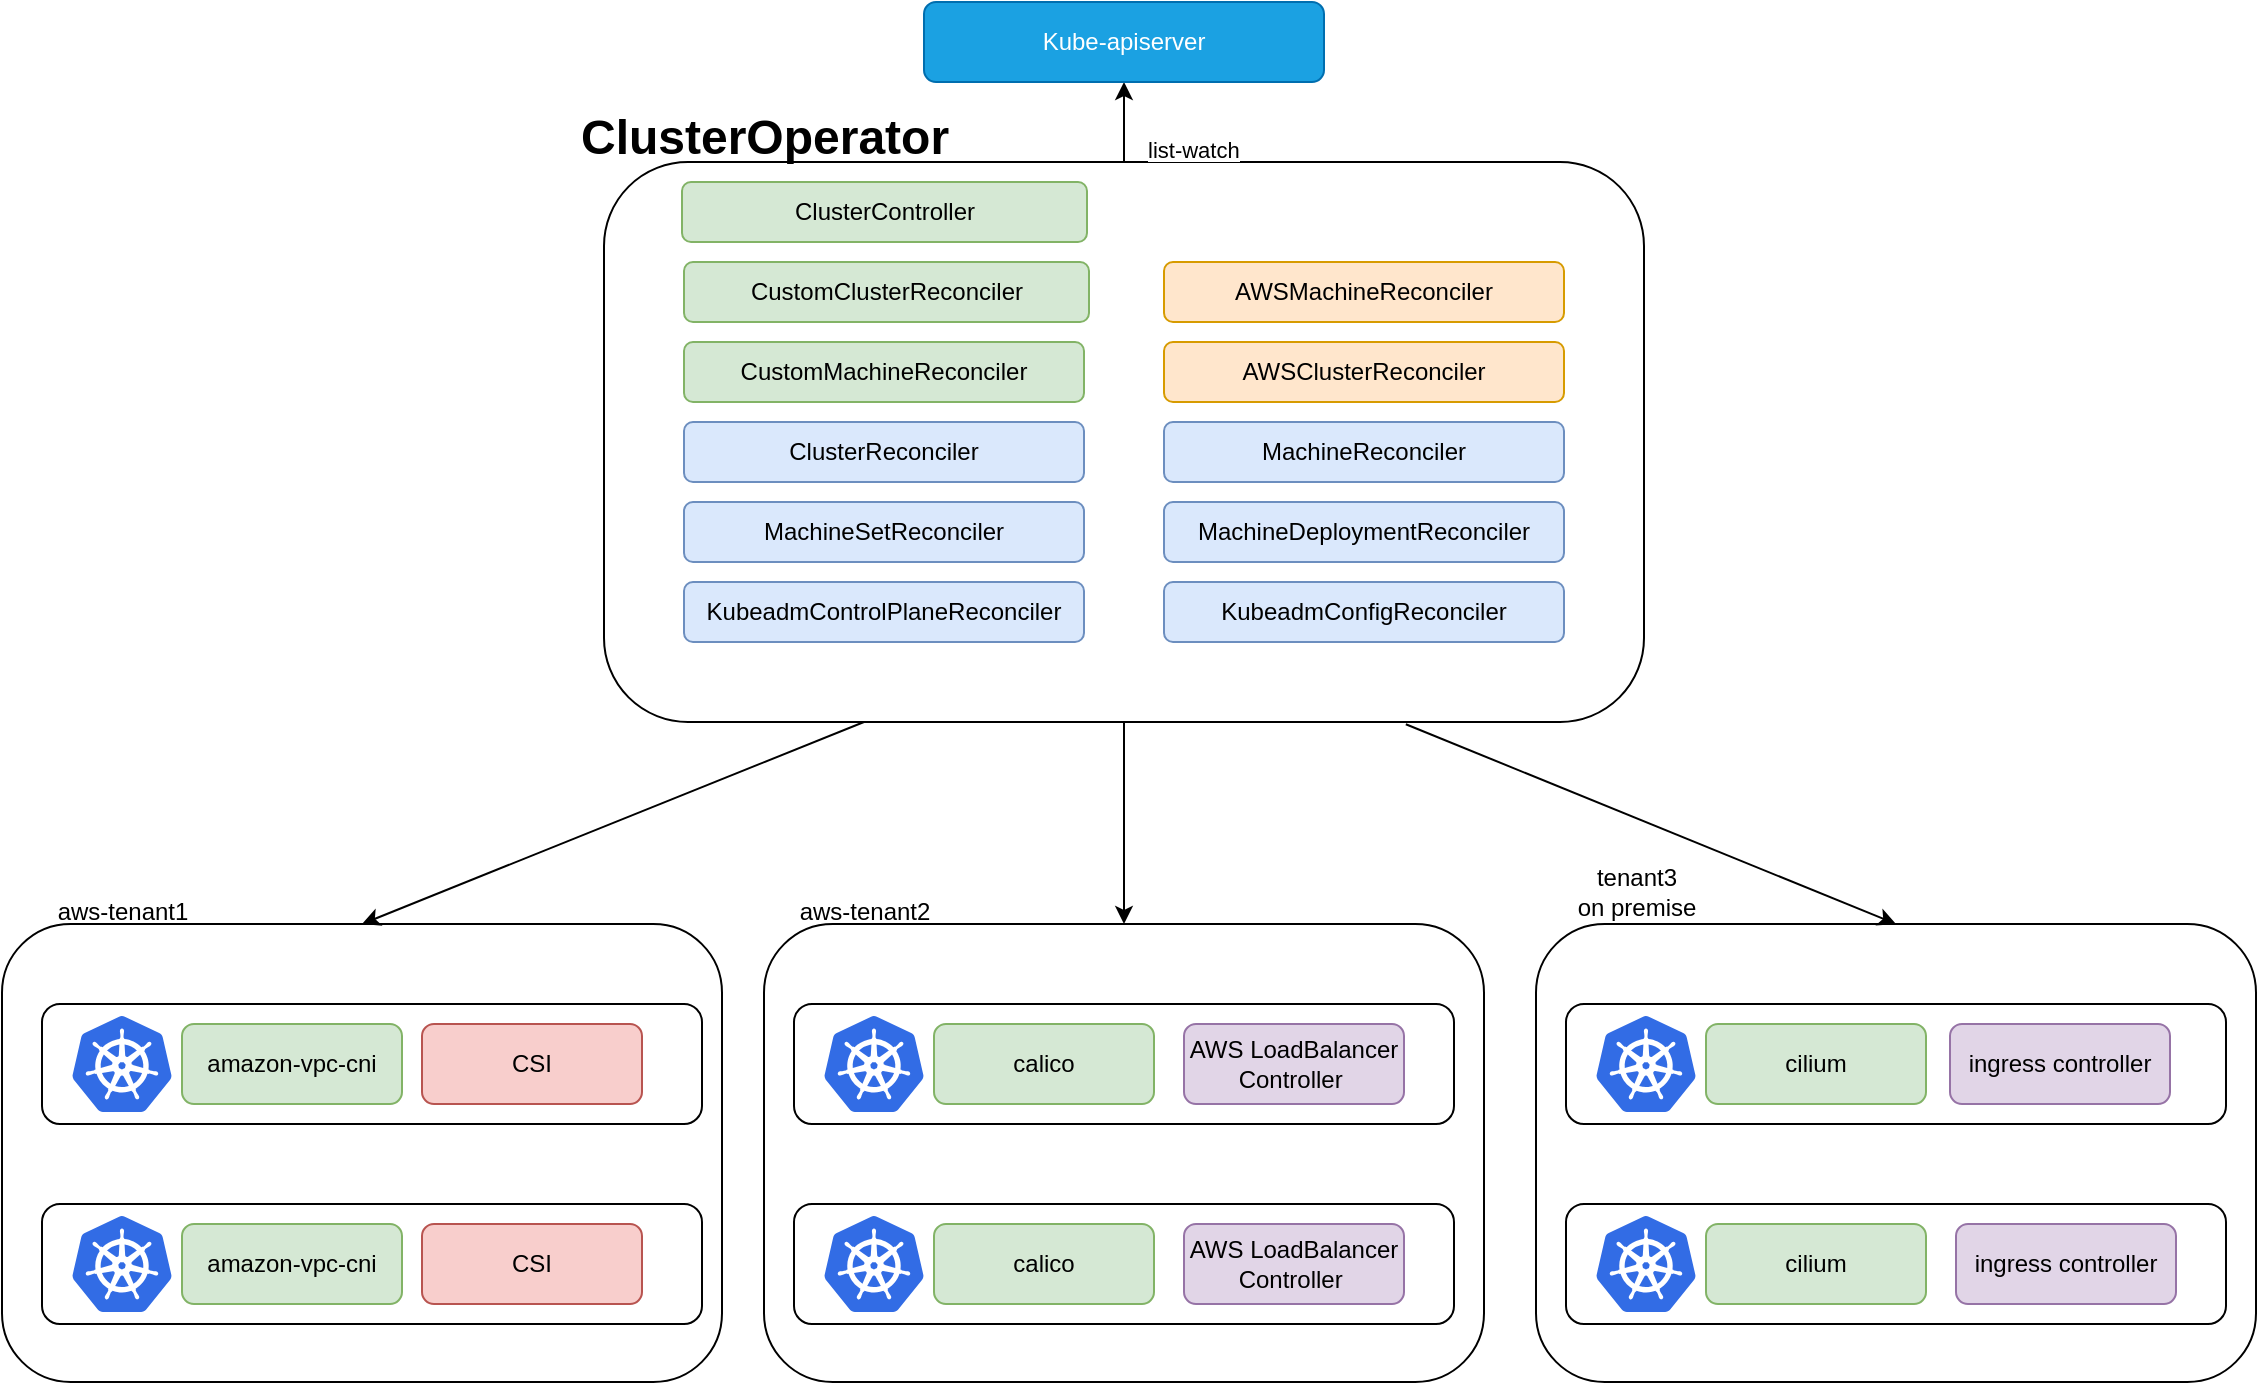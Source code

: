 <mxfile>
    <diagram id="Sjcj8bSLyZNPT32zqP8O" name="第 1 页">
        <mxGraphModel dx="1857" dy="1864" grid="1" gridSize="10" guides="1" tooltips="1" connect="1" arrows="1" fold="1" page="1" pageScale="1" pageWidth="827" pageHeight="1169" background="#ffffff" math="0" shadow="0">
            <root>
                <mxCell id="0"/>
                <mxCell id="1" parent="0"/>
                <mxCell id="shFq5MFTJ-geM8hRrxv9-6" value="" style="edgeStyle=orthogonalEdgeStyle;rounded=0;orthogonalLoop=1;jettySize=auto;html=1;" parent="1" source="dNrnp_x8zZgdl8JvFwpS-2" target="dNrnp_x8zZgdl8JvFwpS-3" edge="1">
                    <mxGeometry x="0.143" y="-10" relative="1" as="geometry">
                        <mxPoint as="offset"/>
                    </mxGeometry>
                </mxCell>
                <mxCell id="dNrnp_x8zZgdl8JvFwpS-2" value="" style="rounded=1;whiteSpace=wrap;html=1;fillStyle=hatch;movable=1;resizable=1;rotatable=1;deletable=1;editable=1;connectable=1;" parent="1" vertex="1">
                    <mxGeometry x="160" y="-10" width="520" height="280" as="geometry"/>
                </mxCell>
                <mxCell id="dNrnp_x8zZgdl8JvFwpS-3" value="Kube-apiserver" style="rounded=1;whiteSpace=wrap;html=1;fillColor=#1ba1e2;strokeColor=#006EAF;fontColor=#ffffff;" parent="1" vertex="1">
                    <mxGeometry x="320" y="-90" width="200" height="40" as="geometry"/>
                </mxCell>
                <mxCell id="dNrnp_x8zZgdl8JvFwpS-5" value="ClusterReconciler" style="rounded=1;whiteSpace=wrap;html=1;fillColor=#dae8fc;strokeColor=#6c8ebf;movable=0;resizable=0;rotatable=0;deletable=0;editable=0;connectable=0;" parent="1" vertex="1">
                    <mxGeometry x="200" y="120" width="200" height="30" as="geometry"/>
                </mxCell>
                <mxCell id="dNrnp_x8zZgdl8JvFwpS-7" value="" style="rounded=1;whiteSpace=wrap;html=1;" parent="1" vertex="1">
                    <mxGeometry x="-141" y="371" width="360" height="229" as="geometry"/>
                </mxCell>
                <mxCell id="dNrnp_x8zZgdl8JvFwpS-8" value="" style="rounded=1;whiteSpace=wrap;html=1;" parent="1" vertex="1">
                    <mxGeometry x="-121" y="411" width="330" height="60" as="geometry"/>
                </mxCell>
                <mxCell id="dNrnp_x8zZgdl8JvFwpS-9" value="" style="rounded=1;whiteSpace=wrap;html=1;" parent="1" vertex="1">
                    <mxGeometry x="-121" y="511" width="330" height="60" as="geometry"/>
                </mxCell>
                <mxCell id="dNrnp_x8zZgdl8JvFwpS-10" value="amazon-vpc-cni" style="rounded=1;whiteSpace=wrap;html=1;fillColor=#d5e8d4;strokeColor=#82b366;" parent="1" vertex="1">
                    <mxGeometry x="-51" y="421" width="110" height="40" as="geometry"/>
                </mxCell>
                <mxCell id="dNrnp_x8zZgdl8JvFwpS-11" value="amazon-vpc-cni" style="rounded=1;whiteSpace=wrap;html=1;fillColor=#d5e8d4;strokeColor=#82b366;" parent="1" vertex="1">
                    <mxGeometry x="-51" y="521" width="110" height="40" as="geometry"/>
                </mxCell>
                <mxCell id="dNrnp_x8zZgdl8JvFwpS-12" value="CSI" style="rounded=1;whiteSpace=wrap;html=1;fillColor=#f8cecc;strokeColor=#b85450;" parent="1" vertex="1">
                    <mxGeometry x="69" y="521" width="110" height="40" as="geometry"/>
                </mxCell>
                <mxCell id="dNrnp_x8zZgdl8JvFwpS-13" value="" style="rounded=1;whiteSpace=wrap;html=1;" parent="1" vertex="1">
                    <mxGeometry x="240" y="371" width="360" height="229" as="geometry"/>
                </mxCell>
                <mxCell id="dNrnp_x8zZgdl8JvFwpS-14" value="aws-tenant1" style="text;html=1;align=center;verticalAlign=middle;resizable=0;points=[];autosize=1;strokeColor=none;fillColor=none;rounded=1;" parent="1" vertex="1">
                    <mxGeometry x="-126" y="350" width="90" height="30" as="geometry"/>
                </mxCell>
                <mxCell id="dNrnp_x8zZgdl8JvFwpS-16" value="aws-tenant2" style="text;html=1;align=center;verticalAlign=middle;resizable=0;points=[];autosize=1;strokeColor=none;fillColor=none;rounded=1;" parent="1" vertex="1">
                    <mxGeometry x="245" y="350" width="90" height="30" as="geometry"/>
                </mxCell>
                <mxCell id="dNrnp_x8zZgdl8JvFwpS-20" value="" style="aspect=fixed;html=1;points=[];align=center;image;fontSize=12;image=img/lib/mscae/Kubernetes.svg;strokeColor=#E07A5F;fontColor=#393C56;fillColor=#F2CC8F;rounded=1;" parent="1" vertex="1">
                    <mxGeometry x="-106" y="517" width="50" height="48" as="geometry"/>
                </mxCell>
                <mxCell id="dNrnp_x8zZgdl8JvFwpS-21" value="" style="aspect=fixed;html=1;points=[];align=center;image;fontSize=12;image=img/lib/mscae/Kubernetes.svg;strokeColor=#E07A5F;fontColor=#393C56;fillColor=#F2CC8F;rounded=1;" parent="1" vertex="1">
                    <mxGeometry x="-106" y="417" width="50" height="48" as="geometry"/>
                </mxCell>
                <mxCell id="dNrnp_x8zZgdl8JvFwpS-22" value="" style="rounded=1;whiteSpace=wrap;html=1;" parent="1" vertex="1">
                    <mxGeometry x="255" y="411" width="330" height="60" as="geometry"/>
                </mxCell>
                <mxCell id="dNrnp_x8zZgdl8JvFwpS-23" value="calico" style="rounded=1;whiteSpace=wrap;html=1;fillColor=#d5e8d4;strokeColor=#82b366;" parent="1" vertex="1">
                    <mxGeometry x="325" y="421" width="110" height="40" as="geometry"/>
                </mxCell>
                <mxCell id="dNrnp_x8zZgdl8JvFwpS-24" value="" style="aspect=fixed;html=1;points=[];align=center;image;fontSize=12;image=img/lib/mscae/Kubernetes.svg;strokeColor=#E07A5F;fontColor=#393C56;fillColor=#F2CC8F;rounded=1;" parent="1" vertex="1">
                    <mxGeometry x="270" y="417" width="50" height="48" as="geometry"/>
                </mxCell>
                <mxCell id="dNrnp_x8zZgdl8JvFwpS-25" value="" style="rounded=1;whiteSpace=wrap;html=1;" parent="1" vertex="1">
                    <mxGeometry x="255" y="511" width="330" height="60" as="geometry"/>
                </mxCell>
                <mxCell id="dNrnp_x8zZgdl8JvFwpS-26" value="calico" style="rounded=1;whiteSpace=wrap;html=1;fillColor=#d5e8d4;strokeColor=#82b366;" parent="1" vertex="1">
                    <mxGeometry x="325" y="521" width="110" height="40" as="geometry"/>
                </mxCell>
                <mxCell id="dNrnp_x8zZgdl8JvFwpS-27" value="" style="aspect=fixed;html=1;points=[];align=center;image;fontSize=12;image=img/lib/mscae/Kubernetes.svg;strokeColor=#E07A5F;fontColor=#393C56;fillColor=#F2CC8F;rounded=1;" parent="1" vertex="1">
                    <mxGeometry x="270" y="517" width="50" height="48" as="geometry"/>
                </mxCell>
                <mxCell id="dNrnp_x8zZgdl8JvFwpS-28" value="AWS LoadBalancer Controller&amp;nbsp;" style="rounded=1;whiteSpace=wrap;html=1;fillColor=#e1d5e7;strokeColor=#9673a6;" parent="1" vertex="1">
                    <mxGeometry x="450" y="521" width="110" height="40" as="geometry"/>
                </mxCell>
                <mxCell id="FfuM3ul3eue3nK90xfwg-2" value="MachineReconciler" style="rounded=1;whiteSpace=wrap;html=1;fillColor=#dae8fc;strokeColor=#6c8ebf;movable=0;resizable=0;rotatable=0;deletable=0;editable=0;connectable=0;" parent="1" vertex="1">
                    <mxGeometry x="440" y="120" width="200" height="30" as="geometry"/>
                </mxCell>
                <mxCell id="FfuM3ul3eue3nK90xfwg-4" value="MachineSetReconciler" style="rounded=1;whiteSpace=wrap;html=1;fillColor=#dae8fc;strokeColor=#6c8ebf;movable=0;resizable=0;rotatable=0;deletable=0;editable=0;connectable=0;" parent="1" vertex="1">
                    <mxGeometry x="200" y="160" width="200" height="30" as="geometry"/>
                </mxCell>
                <mxCell id="FfuM3ul3eue3nK90xfwg-6" value="MachineDeploymentReconciler" style="rounded=1;whiteSpace=wrap;html=1;fillColor=#dae8fc;strokeColor=#6c8ebf;movable=0;resizable=0;rotatable=0;deletable=0;editable=0;connectable=0;" parent="1" vertex="1">
                    <mxGeometry x="440" y="160" width="200" height="30" as="geometry"/>
                </mxCell>
                <mxCell id="FfuM3ul3eue3nK90xfwg-7" value="KubeadmControlPlaneReconciler" style="rounded=1;whiteSpace=wrap;html=1;fillColor=#dae8fc;strokeColor=#6c8ebf;movable=0;resizable=0;rotatable=0;deletable=0;editable=0;connectable=0;" parent="1" vertex="1">
                    <mxGeometry x="200" y="200" width="200" height="30" as="geometry"/>
                </mxCell>
                <mxCell id="FfuM3ul3eue3nK90xfwg-8" value="KubeadmConfigReconciler" style="rounded=1;whiteSpace=wrap;html=1;fillColor=#dae8fc;strokeColor=#6c8ebf;movable=0;resizable=0;rotatable=0;deletable=0;editable=0;connectable=0;" parent="1" vertex="1">
                    <mxGeometry x="440" y="200" width="200" height="30" as="geometry"/>
                </mxCell>
                <mxCell id="FfuM3ul3eue3nK90xfwg-10" value="CustomClusterReconciler" style="rounded=1;whiteSpace=wrap;html=1;fillColor=#d5e8d4;strokeColor=#82b366;movable=0;resizable=0;rotatable=0;deletable=0;editable=0;connectable=0;" parent="1" vertex="1">
                    <mxGeometry x="200" y="40" width="202.5" height="30" as="geometry"/>
                </mxCell>
                <mxCell id="FfuM3ul3eue3nK90xfwg-11" value="CustomMachineReconciler" style="rounded=1;whiteSpace=wrap;html=1;fillColor=#d5e8d4;strokeColor=#82b366;movable=0;resizable=0;rotatable=0;deletable=0;editable=0;connectable=0;" parent="1" vertex="1">
                    <mxGeometry x="200" y="80" width="200" height="30" as="geometry"/>
                </mxCell>
                <mxCell id="FfuM3ul3eue3nK90xfwg-12" value="AWSMachineReconciler" style="rounded=1;whiteSpace=wrap;html=1;fillColor=#ffe6cc;strokeColor=#d79b00;movable=0;resizable=0;rotatable=0;deletable=0;editable=0;connectable=0;" parent="1" vertex="1">
                    <mxGeometry x="440" y="40" width="200" height="30" as="geometry"/>
                </mxCell>
                <mxCell id="FfuM3ul3eue3nK90xfwg-13" value="AWSClusterReconciler" style="rounded=1;whiteSpace=wrap;html=1;fillColor=#ffe6cc;strokeColor=#d79b00;movable=0;resizable=0;rotatable=0;deletable=0;editable=0;connectable=0;" parent="1" vertex="1">
                    <mxGeometry x="440" y="80" width="200" height="30" as="geometry"/>
                </mxCell>
                <mxCell id="shFq5MFTJ-geM8hRrxv9-1" value="ClusterOperator" style="text;strokeColor=none;fillColor=none;html=1;fontSize=24;fontStyle=1;verticalAlign=middle;align=center;" parent="1" vertex="1">
                    <mxGeometry x="190" y="-42" width="100" height="40" as="geometry"/>
                </mxCell>
                <mxCell id="tJGJkVA72KVNXfPsa_TR-2" value="" style="rounded=1;whiteSpace=wrap;html=1;" parent="1" vertex="1">
                    <mxGeometry x="626" y="371" width="360" height="229" as="geometry"/>
                </mxCell>
                <mxCell id="tJGJkVA72KVNXfPsa_TR-3" value="tenant3&lt;br&gt;on premise" style="text;html=1;align=center;verticalAlign=middle;resizable=0;points=[];autosize=1;strokeColor=none;fillColor=none;rounded=1;" parent="1" vertex="1">
                    <mxGeometry x="636" y="335" width="80" height="40" as="geometry"/>
                </mxCell>
                <mxCell id="tJGJkVA72KVNXfPsa_TR-4" value="" style="rounded=1;whiteSpace=wrap;html=1;" parent="1" vertex="1">
                    <mxGeometry x="641" y="411" width="330" height="60" as="geometry"/>
                </mxCell>
                <mxCell id="tJGJkVA72KVNXfPsa_TR-5" value="cilium" style="rounded=1;whiteSpace=wrap;html=1;fillColor=#d5e8d4;strokeColor=#82b366;" parent="1" vertex="1">
                    <mxGeometry x="711" y="421" width="110" height="40" as="geometry"/>
                </mxCell>
                <mxCell id="tJGJkVA72KVNXfPsa_TR-6" value="" style="aspect=fixed;html=1;points=[];align=center;image;fontSize=12;image=img/lib/mscae/Kubernetes.svg;strokeColor=#E07A5F;fontColor=#393C56;fillColor=#F2CC8F;rounded=1;" parent="1" vertex="1">
                    <mxGeometry x="656" y="417" width="50" height="48" as="geometry"/>
                </mxCell>
                <mxCell id="tJGJkVA72KVNXfPsa_TR-7" value="" style="rounded=1;whiteSpace=wrap;html=1;" parent="1" vertex="1">
                    <mxGeometry x="641" y="511" width="330" height="60" as="geometry"/>
                </mxCell>
                <mxCell id="tJGJkVA72KVNXfPsa_TR-8" value="cilium" style="rounded=1;whiteSpace=wrap;html=1;fillColor=#d5e8d4;strokeColor=#82b366;" parent="1" vertex="1">
                    <mxGeometry x="711" y="521" width="110" height="40" as="geometry"/>
                </mxCell>
                <mxCell id="tJGJkVA72KVNXfPsa_TR-9" value="" style="aspect=fixed;html=1;points=[];align=center;image;fontSize=12;image=img/lib/mscae/Kubernetes.svg;strokeColor=#E07A5F;fontColor=#393C56;fillColor=#F2CC8F;rounded=1;" parent="1" vertex="1">
                    <mxGeometry x="656" y="517" width="50" height="48" as="geometry"/>
                </mxCell>
                <mxCell id="tJGJkVA72KVNXfPsa_TR-10" value="ingress controller" style="rounded=1;whiteSpace=wrap;html=1;fillColor=#e1d5e7;strokeColor=#9673a6;" parent="1" vertex="1">
                    <mxGeometry x="836" y="521" width="110" height="40" as="geometry"/>
                </mxCell>
                <mxCell id="tJGJkVA72KVNXfPsa_TR-11" value="CSI" style="rounded=1;whiteSpace=wrap;html=1;fillColor=#f8cecc;strokeColor=#b85450;" parent="1" vertex="1">
                    <mxGeometry x="69" y="421" width="110" height="40" as="geometry"/>
                </mxCell>
                <mxCell id="tJGJkVA72KVNXfPsa_TR-12" value="AWS LoadBalancer Controller&amp;nbsp;" style="rounded=1;whiteSpace=wrap;html=1;fillColor=#e1d5e7;strokeColor=#9673a6;" parent="1" vertex="1">
                    <mxGeometry x="450" y="421" width="110" height="40" as="geometry"/>
                </mxCell>
                <mxCell id="tJGJkVA72KVNXfPsa_TR-13" value="ingress controller" style="rounded=1;whiteSpace=wrap;html=1;fillColor=#e1d5e7;strokeColor=#9673a6;" parent="1" vertex="1">
                    <mxGeometry x="833" y="421" width="110" height="40" as="geometry"/>
                </mxCell>
                <mxCell id="tJGJkVA72KVNXfPsa_TR-14" value="" style="endArrow=classic;html=1;rounded=0;exitX=0.25;exitY=1;exitDx=0;exitDy=0;entryX=0.5;entryY=0;entryDx=0;entryDy=0;" parent="1" source="dNrnp_x8zZgdl8JvFwpS-2" target="dNrnp_x8zZgdl8JvFwpS-7" edge="1">
                    <mxGeometry width="50" height="50" relative="1" as="geometry">
                        <mxPoint x="390" y="310" as="sourcePoint"/>
                        <mxPoint x="440" y="260" as="targetPoint"/>
                    </mxGeometry>
                </mxCell>
                <mxCell id="tJGJkVA72KVNXfPsa_TR-15" value="" style="endArrow=classic;html=1;rounded=0;exitX=0.5;exitY=1;exitDx=0;exitDy=0;entryX=0.5;entryY=0;entryDx=0;entryDy=0;" parent="1" source="dNrnp_x8zZgdl8JvFwpS-2" target="dNrnp_x8zZgdl8JvFwpS-13" edge="1">
                    <mxGeometry width="50" height="50" relative="1" as="geometry">
                        <mxPoint x="300" y="280" as="sourcePoint"/>
                        <mxPoint x="49" y="381" as="targetPoint"/>
                    </mxGeometry>
                </mxCell>
                <mxCell id="tJGJkVA72KVNXfPsa_TR-16" value="" style="endArrow=classic;html=1;rounded=0;exitX=0.771;exitY=1.004;exitDx=0;exitDy=0;exitPerimeter=0;entryX=0.5;entryY=0;entryDx=0;entryDy=0;" parent="1" source="dNrnp_x8zZgdl8JvFwpS-2" target="tJGJkVA72KVNXfPsa_TR-2" edge="1">
                    <mxGeometry width="50" height="50" relative="1" as="geometry">
                        <mxPoint x="430" y="280" as="sourcePoint"/>
                        <mxPoint x="830" y="370" as="targetPoint"/>
                    </mxGeometry>
                </mxCell>
                <mxCell id="tJGJkVA72KVNXfPsa_TR-17" value="&lt;span style=&quot;color: rgb(0, 0, 0); font-family: Helvetica; font-size: 11px; font-style: normal; font-variant-ligatures: normal; font-variant-caps: normal; font-weight: 400; letter-spacing: normal; orphans: 2; text-align: center; text-indent: 0px; text-transform: none; widows: 2; word-spacing: 0px; -webkit-text-stroke-width: 0px; background-color: rgb(255, 255, 255); text-decoration-thickness: initial; text-decoration-style: initial; text-decoration-color: initial; float: none; display: inline !important;&quot;&gt;list-watch&lt;/span&gt;" style="text;whiteSpace=wrap;html=1;" parent="1" vertex="1">
                    <mxGeometry x="430" y="-30" width="60" height="30" as="geometry"/>
                </mxCell>
                <mxCell id="3" value="ClusterController" style="rounded=1;whiteSpace=wrap;html=1;fillColor=#d5e8d4;strokeColor=#82b366;movable=0;resizable=0;rotatable=0;deletable=0;editable=0;connectable=0;" vertex="1" parent="1">
                    <mxGeometry x="199" width="202.5" height="30" as="geometry"/>
                </mxCell>
            </root>
        </mxGraphModel>
    </diagram>
</mxfile>